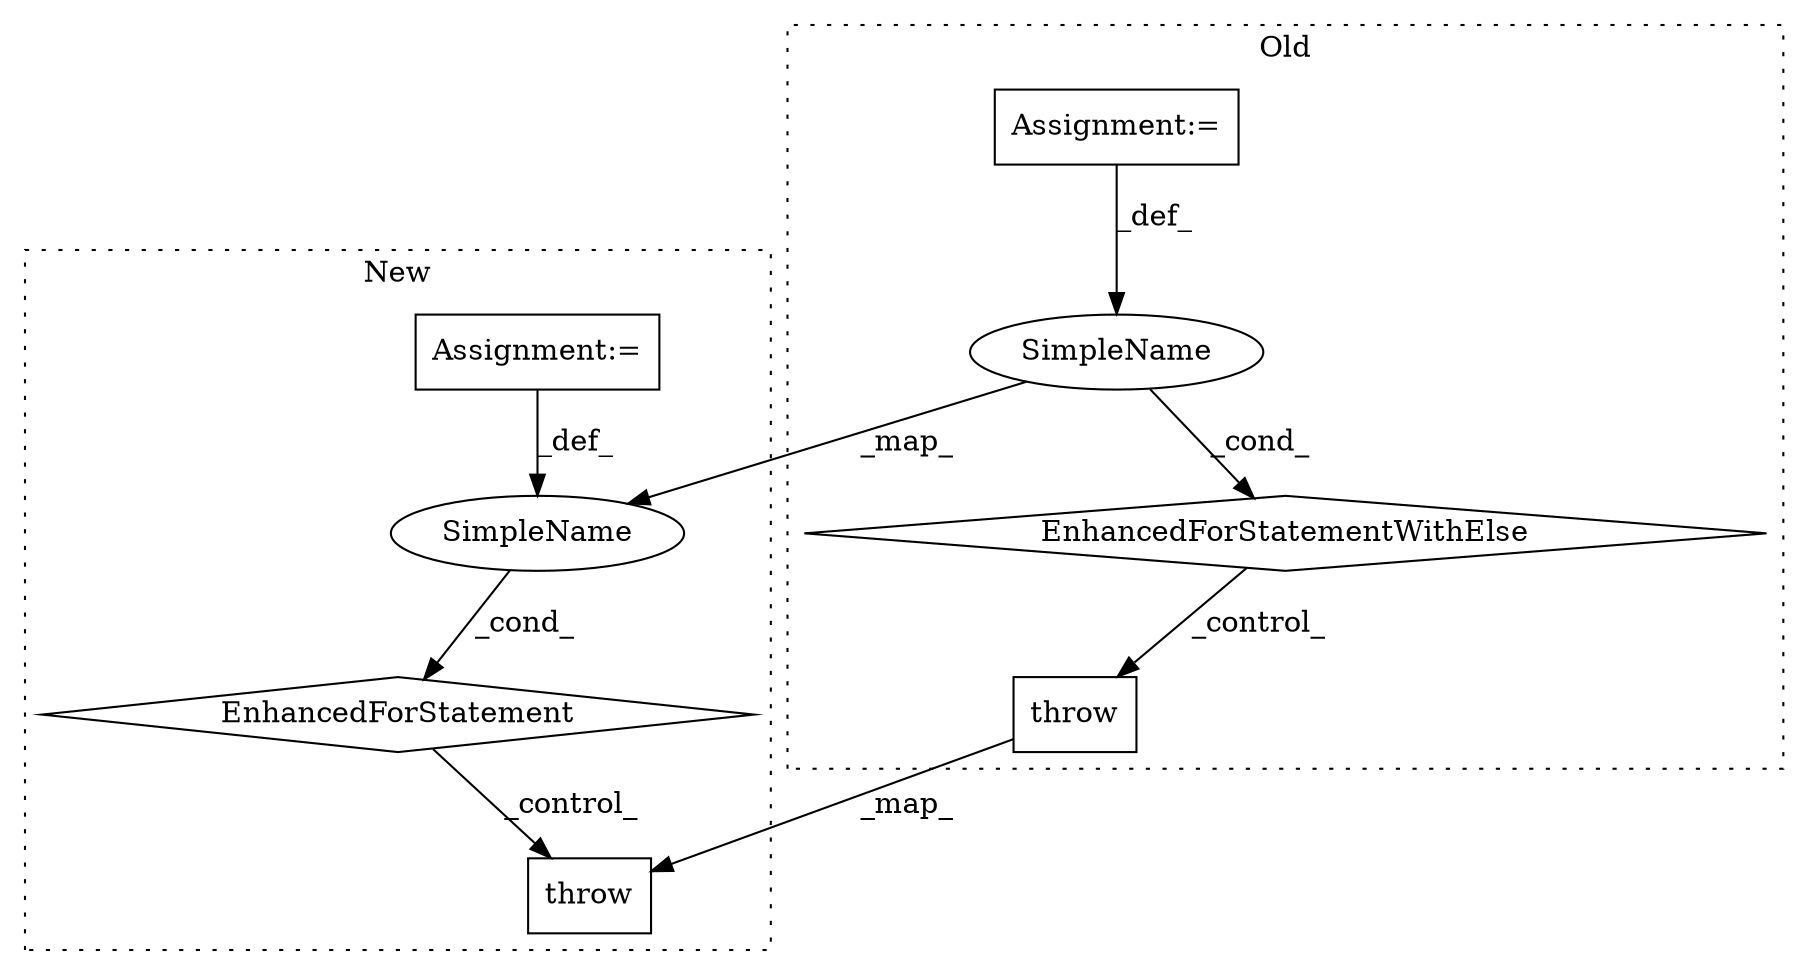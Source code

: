 digraph G {
subgraph cluster0 {
1 [label="EnhancedForStatementWithElse" a="115" s="2382,2483" l="53,98" shape="diamond"];
4 [label="Assignment:=" a="7" s="2382,2483" l="53,98" shape="box"];
5 [label="SimpleName" a="42" s="2439" l="7" shape="ellipse"];
7 [label="throw" a="53" s="2589" l="6" shape="box"];
label = "Old";
style="dotted";
}
subgraph cluster1 {
2 [label="EnhancedForStatement" a="70" s="2382,2483" l="53,2" shape="diamond"];
3 [label="Assignment:=" a="7" s="2382,2483" l="53,2" shape="box"];
6 [label="SimpleName" a="42" s="2439" l="7" shape="ellipse"];
8 [label="throw" a="53" s="2577" l="6" shape="box"];
label = "New";
style="dotted";
}
1 -> 7 [label="_control_"];
2 -> 8 [label="_control_"];
3 -> 6 [label="_def_"];
4 -> 5 [label="_def_"];
5 -> 1 [label="_cond_"];
5 -> 6 [label="_map_"];
6 -> 2 [label="_cond_"];
7 -> 8 [label="_map_"];
}